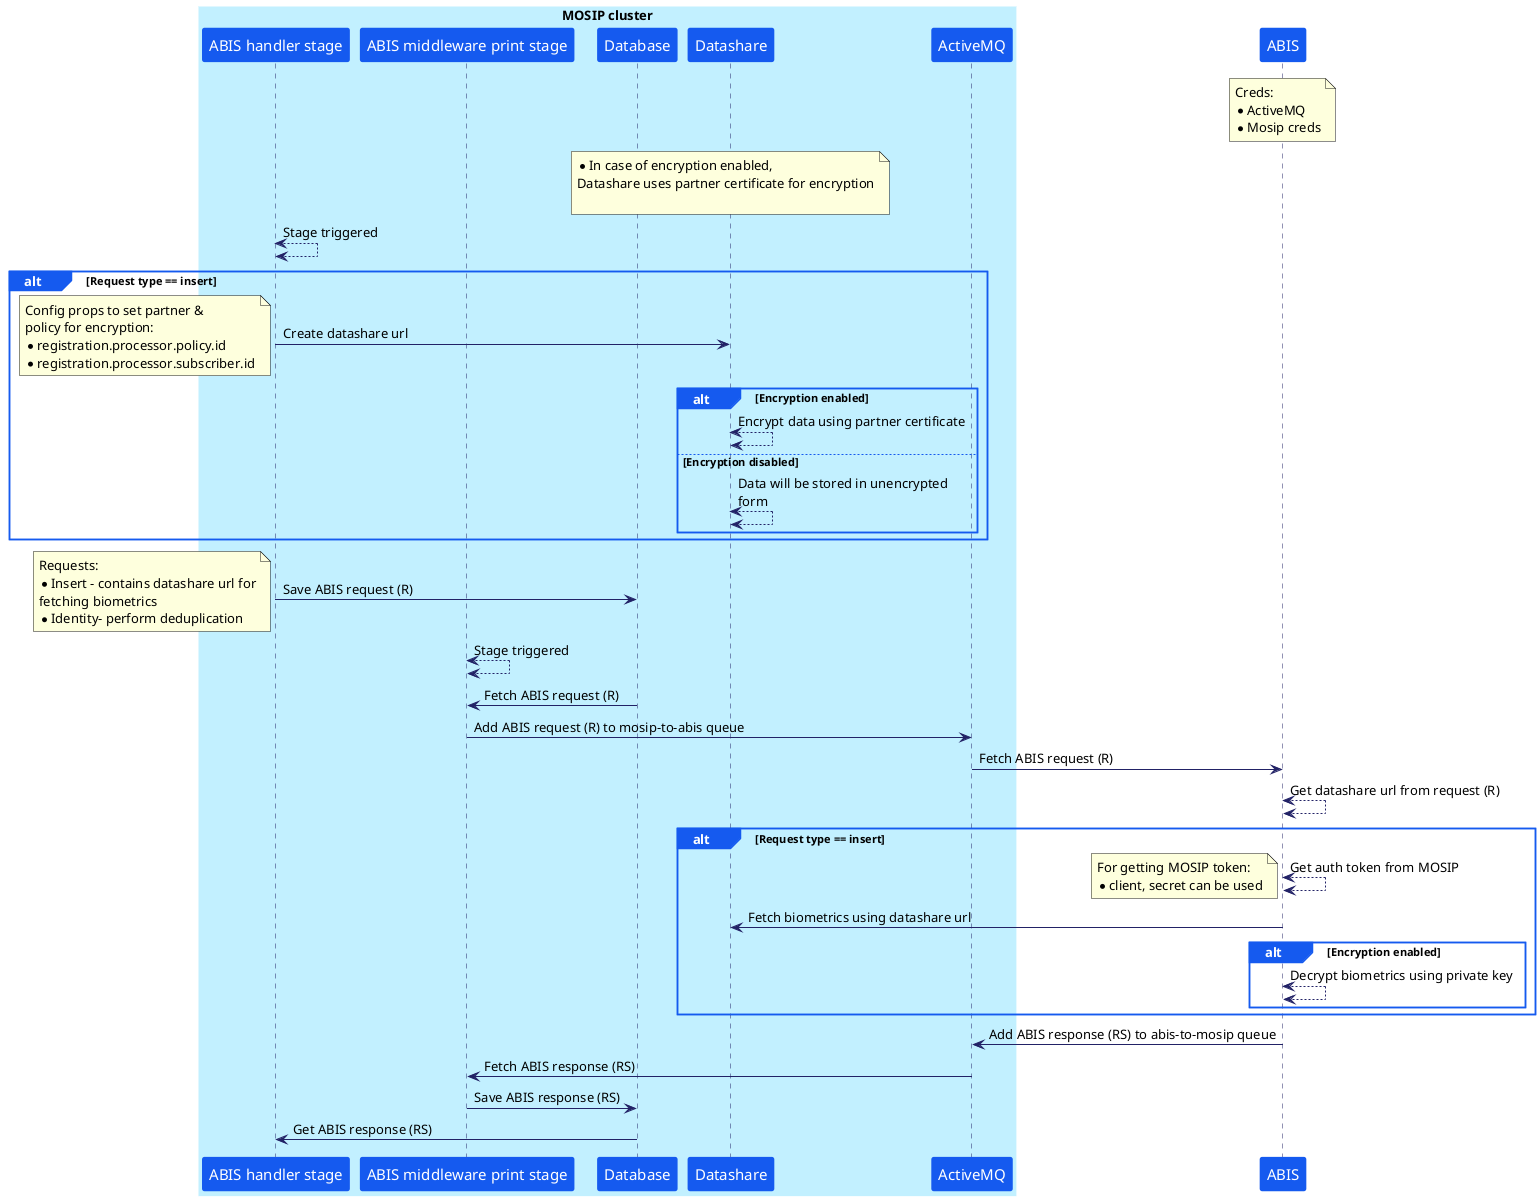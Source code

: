 @startuml
skinparam useBetaStyle false
skinparam componentStyle uml1
skinparam shadowing false
'skinparam SequenceGroupHeaderFontColor #application
skinparam sequence {
    ArrowColor #222266
    LifeLineBorderColor #222266
    LifeLineBackgroundColor #222266

    ParticipantBorderColor #155AEF
    ParticipantBackgroundColor #155AEF
    ParticipantFontName Droid Sans Mono
    ParticipantFontSize 15
    ParticipantFontColor #ffffff

    BoxBackgroundColor #application
    BoxBorderColor #ffffff

    GroupHeaderFontColor #ffffff
    GroupBackgroundColor #155AEF
    GroupBorderColor #155AEF
}

box "MOSIP cluster"
participant  "ABIS handler stage" as handler
participant  "ABIS middleware print stage" as middleware
participant  "Database" as database
participant  "Datashare" as datashare
participant  "ActiveMQ" as activemq
end box
participant  "ABIS" as abis

note over abis
Creds:
* ActiveMQ
* Mosip creds
end note

note over datashare
* In case of encryption enabled,
Datashare uses partner certificate for encryption

end note

handler <--> handler: Stage triggered

alt Request type == insert
handler -> datashare: Create datashare url
    note left
    Config props to set partner &
    policy for encryption:
    * registration.processor.policy.id
    * registration.processor.subscriber.id
    end note
    alt Encryption enabled
        datashare <--> datashare: Encrypt data using partner certificate
    else Encryption disabled
        datashare <--> datashare: Data will be stored in unencrypted\nform
    end
end

handler -> database: Save ABIS request (R)
note left
Requests:
* Insert - contains datashare url for
fetching biometrics
* Identity- perform deduplication
end note

middleware <--> middleware: Stage triggered

middleware <- database: Fetch ABIS request (R)

middleware -> activemq: Add ABIS request (R) to mosip-to-abis queue

abis <- activemq: Fetch ABIS request (R)

abis <--> abis: Get datashare url from request (R)


alt Request type == insert
abis <--> abis: Get auth token from MOSIP

note left
For getting MOSIP token:
* client, secret can be used
end note

abis -> datashare: Fetch biometrics using datashare url

    alt Encryption enabled
        abis <--> abis: Decrypt biometrics using private key
    end

end

abis -> activemq: Add ABIS response (RS) to abis-to-mosip queue

middleware <- activemq: Fetch ABIS response (RS)

middleware -> database: Save ABIS response (RS)

handler <- database: Get ABIS response (RS)

@enduml
